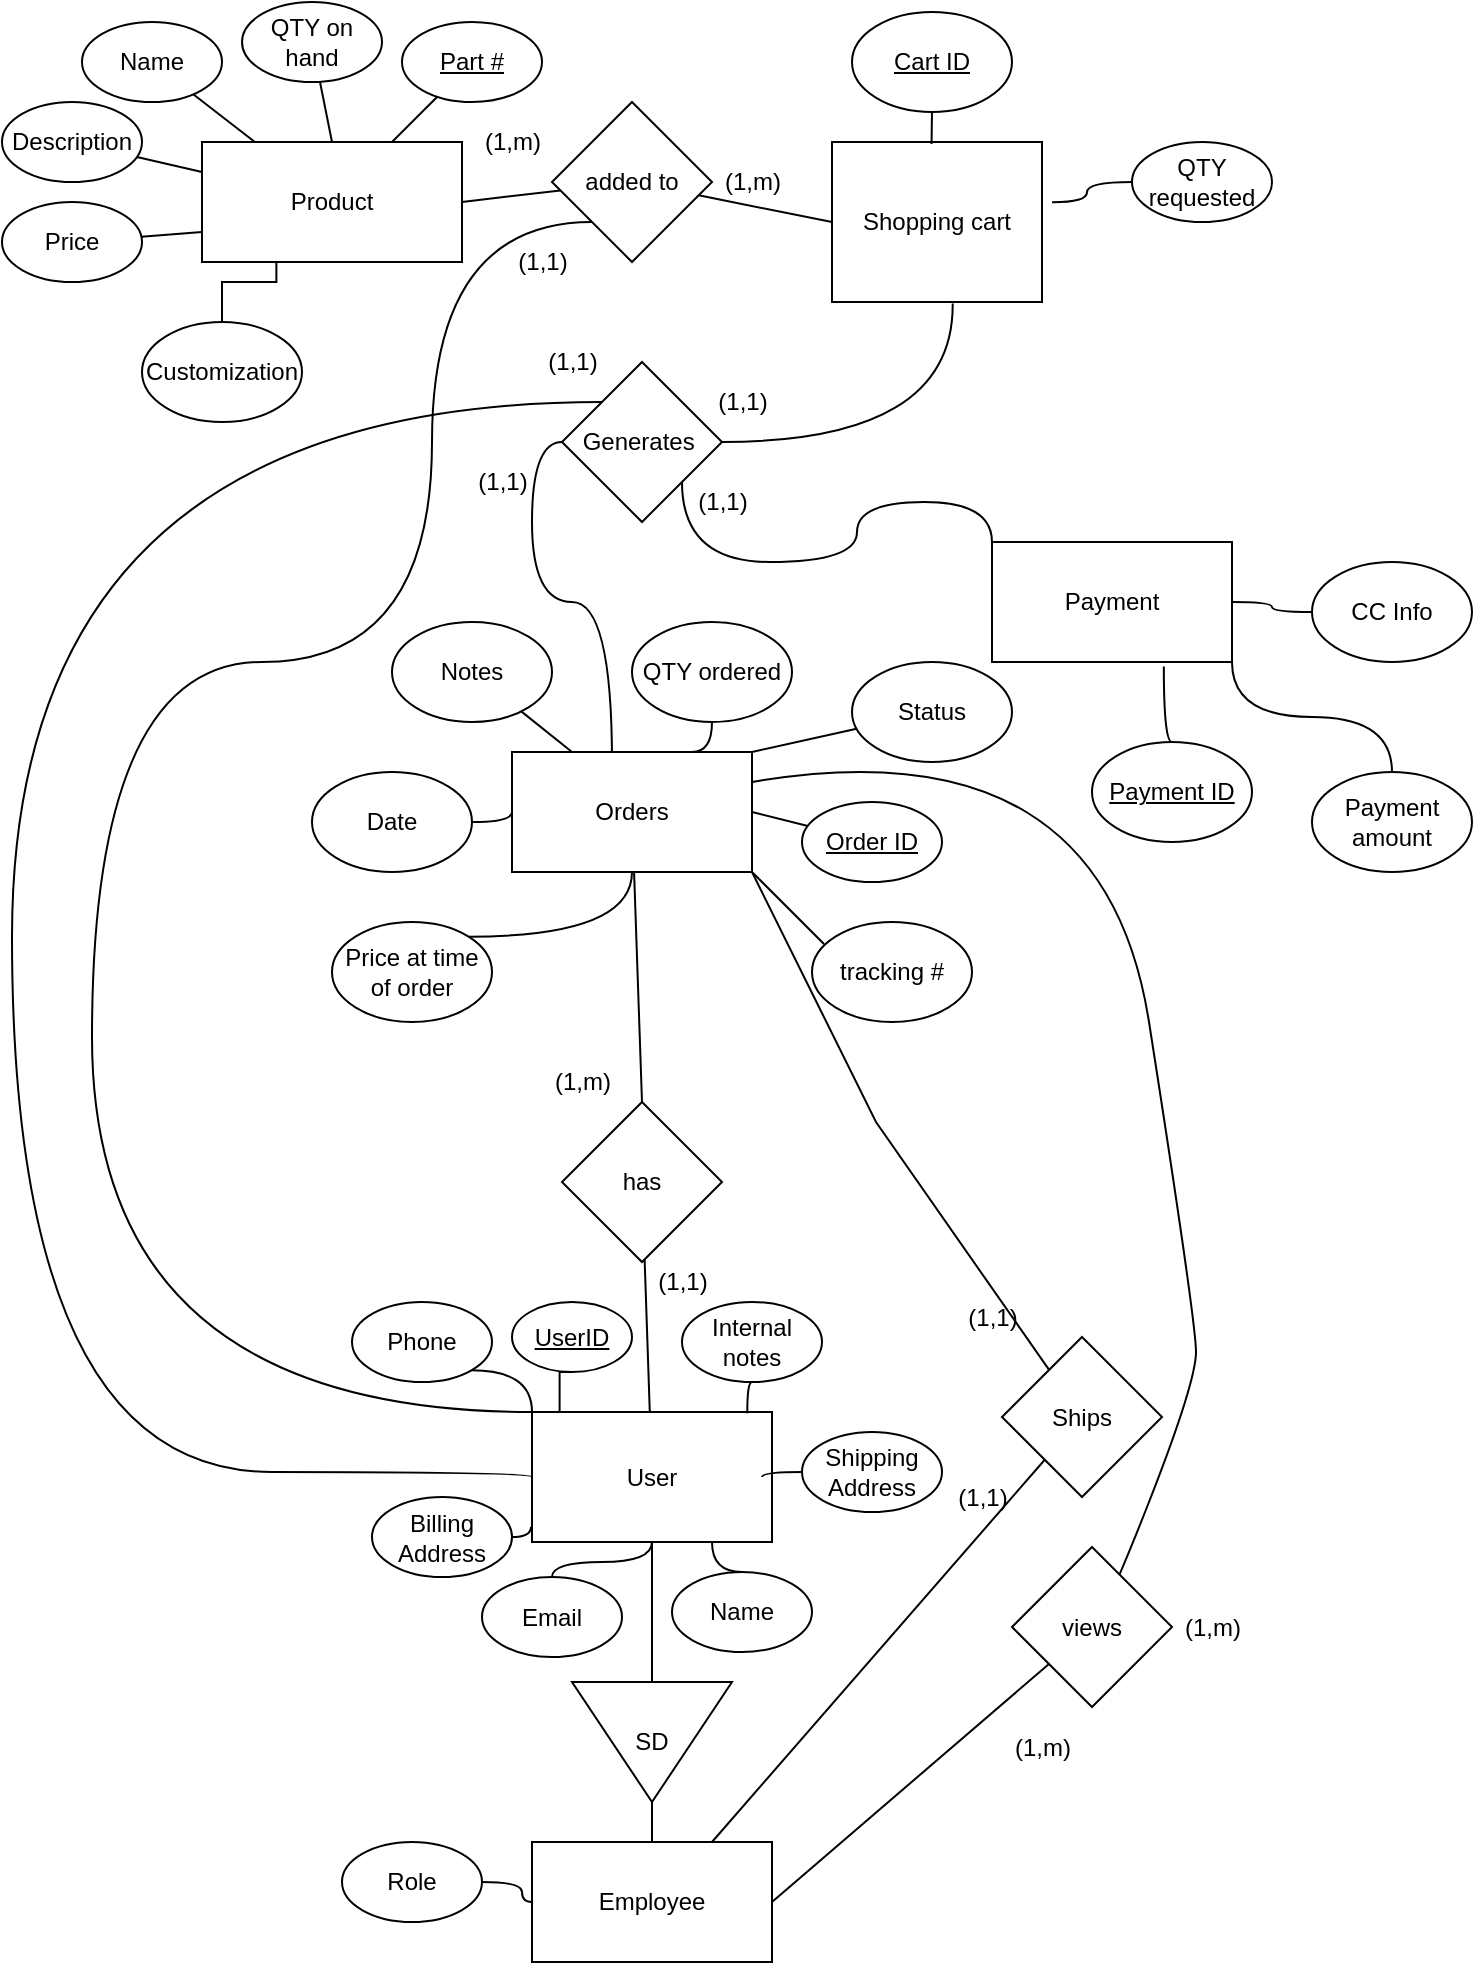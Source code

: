 <mxfile version="17.4.6" type="github">
  <diagram id="0AbyXbpl1AoOHzvugHHO" name="Page-1">
    <mxGraphModel dx="539" dy="773" grid="1" gridSize="10" guides="1" tooltips="1" connect="1" arrows="1" fold="1" page="1" pageScale="1" pageWidth="1100" pageHeight="1700" math="0" shadow="0">
      <root>
        <mxCell id="0" />
        <mxCell id="1" parent="0" />
        <mxCell id="xdMU3iZf9lZtiUBWE6Kj-1" value="Product" style="rounded=0;whiteSpace=wrap;html=1;" parent="1" vertex="1">
          <mxGeometry x="283" y="190" width="130" height="60" as="geometry" />
        </mxCell>
        <mxCell id="xdMU3iZf9lZtiUBWE6Kj-5" style="edgeStyle=none;rounded=0;orthogonalLoop=1;jettySize=auto;html=1;endArrow=none;endFill=0;entryX=0.5;entryY=0;entryDx=0;entryDy=0;" parent="1" source="xdMU3iZf9lZtiUBWE6Kj-2" target="xdMU3iZf9lZtiUBWE6Kj-1" edge="1">
          <mxGeometry relative="1" as="geometry" />
        </mxCell>
        <mxCell id="xdMU3iZf9lZtiUBWE6Kj-2" value="QTY on hand" style="ellipse;whiteSpace=wrap;html=1;" parent="1" vertex="1">
          <mxGeometry x="303" y="120" width="70" height="40" as="geometry" />
        </mxCell>
        <mxCell id="xdMU3iZf9lZtiUBWE6Kj-4" style="rounded=0;orthogonalLoop=1;jettySize=auto;html=1;endArrow=none;endFill=0;" parent="1" source="xdMU3iZf9lZtiUBWE6Kj-3" target="xdMU3iZf9lZtiUBWE6Kj-1" edge="1">
          <mxGeometry relative="1" as="geometry" />
        </mxCell>
        <mxCell id="xdMU3iZf9lZtiUBWE6Kj-3" value="&lt;u&gt;Part #&lt;/u&gt;" style="ellipse;whiteSpace=wrap;html=1;" parent="1" vertex="1">
          <mxGeometry x="383" y="130" width="70" height="40" as="geometry" />
        </mxCell>
        <mxCell id="xdMU3iZf9lZtiUBWE6Kj-7" style="edgeStyle=none;rounded=0;orthogonalLoop=1;jettySize=auto;html=1;endArrow=none;endFill=0;" parent="1" source="xdMU3iZf9lZtiUBWE6Kj-6" target="xdMU3iZf9lZtiUBWE6Kj-1" edge="1">
          <mxGeometry relative="1" as="geometry" />
        </mxCell>
        <mxCell id="xdMU3iZf9lZtiUBWE6Kj-6" value="Name" style="ellipse;whiteSpace=wrap;html=1;" parent="1" vertex="1">
          <mxGeometry x="223" y="130" width="70" height="40" as="geometry" />
        </mxCell>
        <mxCell id="xdMU3iZf9lZtiUBWE6Kj-9" style="edgeStyle=none;rounded=0;orthogonalLoop=1;jettySize=auto;html=1;entryX=0;entryY=0.25;entryDx=0;entryDy=0;endArrow=none;endFill=0;" parent="1" source="xdMU3iZf9lZtiUBWE6Kj-8" target="xdMU3iZf9lZtiUBWE6Kj-1" edge="1">
          <mxGeometry relative="1" as="geometry" />
        </mxCell>
        <mxCell id="xdMU3iZf9lZtiUBWE6Kj-8" value="Description&lt;br&gt;" style="ellipse;whiteSpace=wrap;html=1;" parent="1" vertex="1">
          <mxGeometry x="183" y="170" width="70" height="40" as="geometry" />
        </mxCell>
        <mxCell id="xdMU3iZf9lZtiUBWE6Kj-11" style="edgeStyle=none;rounded=0;orthogonalLoop=1;jettySize=auto;html=1;entryX=0;entryY=0.75;entryDx=0;entryDy=0;endArrow=none;endFill=0;" parent="1" source="xdMU3iZf9lZtiUBWE6Kj-10" target="xdMU3iZf9lZtiUBWE6Kj-1" edge="1">
          <mxGeometry relative="1" as="geometry" />
        </mxCell>
        <mxCell id="xdMU3iZf9lZtiUBWE6Kj-10" value="Price" style="ellipse;whiteSpace=wrap;html=1;" parent="1" vertex="1">
          <mxGeometry x="183" y="220" width="70" height="40" as="geometry" />
        </mxCell>
        <mxCell id="xdMU3iZf9lZtiUBWE6Kj-20" style="edgeStyle=none;rounded=0;orthogonalLoop=1;jettySize=auto;html=1;entryX=1;entryY=0.5;entryDx=0;entryDy=0;endArrow=none;endFill=0;" parent="1" source="xdMU3iZf9lZtiUBWE6Kj-19" target="xdMU3iZf9lZtiUBWE6Kj-1" edge="1">
          <mxGeometry relative="1" as="geometry" />
        </mxCell>
        <mxCell id="xdMU3iZf9lZtiUBWE6Kj-22" style="edgeStyle=none;rounded=0;orthogonalLoop=1;jettySize=auto;html=1;entryX=0;entryY=0.5;entryDx=0;entryDy=0;endArrow=none;endFill=0;" parent="1" source="xdMU3iZf9lZtiUBWE6Kj-19" target="xdMU3iZf9lZtiUBWE6Kj-21" edge="1">
          <mxGeometry relative="1" as="geometry" />
        </mxCell>
        <mxCell id="xdMU3iZf9lZtiUBWE6Kj-19" value="added to" style="rhombus;whiteSpace=wrap;html=1;" parent="1" vertex="1">
          <mxGeometry x="458" y="170" width="80" height="80" as="geometry" />
        </mxCell>
        <mxCell id="xdMU3iZf9lZtiUBWE6Kj-21" value="Shopping cart" style="rounded=0;whiteSpace=wrap;html=1;" parent="1" vertex="1">
          <mxGeometry x="598" y="190" width="105" height="80" as="geometry" />
        </mxCell>
        <mxCell id="xdMU3iZf9lZtiUBWE6Kj-100" style="edgeStyle=none;rounded=0;orthogonalLoop=1;jettySize=auto;html=1;entryX=0.5;entryY=0;entryDx=0;entryDy=0;endArrow=none;endFill=0;" parent="1" source="xdMU3iZf9lZtiUBWE6Kj-61" target="xdMU3iZf9lZtiUBWE6Kj-91" edge="1">
          <mxGeometry relative="1" as="geometry" />
        </mxCell>
        <mxCell id="82ZFuDDCMctr4lIdkE6s-17" style="edgeStyle=orthogonalEdgeStyle;curved=1;orthogonalLoop=1;jettySize=auto;html=1;exitX=0.5;exitY=0;exitDx=0;exitDy=0;entryX=0;entryY=0.5;entryDx=0;entryDy=0;endArrow=none;endFill=0;" edge="1" parent="1" target="xdMU3iZf9lZtiUBWE6Kj-74">
          <mxGeometry relative="1" as="geometry">
            <mxPoint x="488" y="500" as="sourcePoint" />
            <Array as="points">
              <mxPoint x="488" y="420" />
              <mxPoint x="448" y="420" />
              <mxPoint x="448" y="340" />
            </Array>
          </mxGeometry>
        </mxCell>
        <mxCell id="82ZFuDDCMctr4lIdkE6s-53" style="edgeStyle=orthogonalEdgeStyle;curved=1;orthogonalLoop=1;jettySize=auto;html=1;exitX=0.75;exitY=0;exitDx=0;exitDy=0;entryX=0.5;entryY=1;entryDx=0;entryDy=0;endArrow=none;endFill=0;" edge="1" parent="1" source="xdMU3iZf9lZtiUBWE6Kj-61" target="82ZFuDDCMctr4lIdkE6s-52">
          <mxGeometry relative="1" as="geometry" />
        </mxCell>
        <mxCell id="xdMU3iZf9lZtiUBWE6Kj-61" value="Orders" style="rounded=0;whiteSpace=wrap;html=1;" parent="1" vertex="1">
          <mxGeometry x="438" y="495" width="120" height="60" as="geometry" />
        </mxCell>
        <mxCell id="xdMU3iZf9lZtiUBWE6Kj-63" style="edgeStyle=none;rounded=0;orthogonalLoop=1;jettySize=auto;html=1;entryX=1;entryY=0.5;entryDx=0;entryDy=0;endArrow=none;endFill=0;" parent="1" source="xdMU3iZf9lZtiUBWE6Kj-62" target="xdMU3iZf9lZtiUBWE6Kj-61" edge="1">
          <mxGeometry relative="1" as="geometry" />
        </mxCell>
        <mxCell id="xdMU3iZf9lZtiUBWE6Kj-62" value="&lt;u&gt;Order ID&lt;/u&gt;" style="ellipse;whiteSpace=wrap;html=1;" parent="1" vertex="1">
          <mxGeometry x="583" y="520" width="70" height="40" as="geometry" />
        </mxCell>
        <mxCell id="xdMU3iZf9lZtiUBWE6Kj-65" style="edgeStyle=none;rounded=0;orthogonalLoop=1;jettySize=auto;html=1;entryX=1;entryY=0;entryDx=0;entryDy=0;endArrow=none;endFill=0;" parent="1" source="xdMU3iZf9lZtiUBWE6Kj-64" target="xdMU3iZf9lZtiUBWE6Kj-61" edge="1">
          <mxGeometry relative="1" as="geometry" />
        </mxCell>
        <mxCell id="xdMU3iZf9lZtiUBWE6Kj-64" value="Status" style="ellipse;whiteSpace=wrap;html=1;" parent="1" vertex="1">
          <mxGeometry x="608" y="450" width="80" height="50" as="geometry" />
        </mxCell>
        <mxCell id="82ZFuDDCMctr4lIdkE6s-48" style="edgeStyle=orthogonalEdgeStyle;curved=1;orthogonalLoop=1;jettySize=auto;html=1;exitX=1;exitY=0.5;exitDx=0;exitDy=0;entryX=0;entryY=0.5;entryDx=0;entryDy=0;endArrow=none;endFill=0;" edge="1" parent="1" source="xdMU3iZf9lZtiUBWE6Kj-66" target="xdMU3iZf9lZtiUBWE6Kj-61">
          <mxGeometry relative="1" as="geometry" />
        </mxCell>
        <mxCell id="xdMU3iZf9lZtiUBWE6Kj-66" value="Date" style="ellipse;whiteSpace=wrap;html=1;" parent="1" vertex="1">
          <mxGeometry x="338" y="505" width="80" height="50" as="geometry" />
        </mxCell>
        <mxCell id="xdMU3iZf9lZtiUBWE6Kj-69" style="edgeStyle=none;rounded=0;orthogonalLoop=1;jettySize=auto;html=1;entryX=0.25;entryY=0;entryDx=0;entryDy=0;endArrow=none;endFill=0;" parent="1" source="xdMU3iZf9lZtiUBWE6Kj-68" target="xdMU3iZf9lZtiUBWE6Kj-61" edge="1">
          <mxGeometry relative="1" as="geometry" />
        </mxCell>
        <mxCell id="xdMU3iZf9lZtiUBWE6Kj-68" value="Notes" style="ellipse;whiteSpace=wrap;html=1;" parent="1" vertex="1">
          <mxGeometry x="378" y="430" width="80" height="50" as="geometry" />
        </mxCell>
        <mxCell id="xdMU3iZf9lZtiUBWE6Kj-71" style="edgeStyle=none;rounded=0;orthogonalLoop=1;jettySize=auto;html=1;entryX=1;entryY=1;entryDx=0;entryDy=0;endArrow=none;endFill=0;exitX=0.075;exitY=0.22;exitDx=0;exitDy=0;exitPerimeter=0;" parent="1" source="xdMU3iZf9lZtiUBWE6Kj-70" target="xdMU3iZf9lZtiUBWE6Kj-61" edge="1">
          <mxGeometry relative="1" as="geometry">
            <mxPoint x="588.758" y="577.942" as="sourcePoint" />
          </mxGeometry>
        </mxCell>
        <mxCell id="xdMU3iZf9lZtiUBWE6Kj-70" value="tracking #" style="ellipse;whiteSpace=wrap;html=1;" parent="1" vertex="1">
          <mxGeometry x="588" y="580" width="80" height="50" as="geometry" />
        </mxCell>
        <mxCell id="82ZFuDDCMctr4lIdkE6s-18" style="edgeStyle=orthogonalEdgeStyle;curved=1;orthogonalLoop=1;jettySize=auto;html=1;exitX=1;exitY=0.5;exitDx=0;exitDy=0;entryX=0.67;entryY=1.01;entryDx=0;entryDy=0;entryPerimeter=0;endArrow=none;endFill=0;" edge="1" parent="1" source="xdMU3iZf9lZtiUBWE6Kj-74">
          <mxGeometry relative="1" as="geometry">
            <mxPoint x="658.35" y="270.8" as="targetPoint" />
          </mxGeometry>
        </mxCell>
        <mxCell id="xdMU3iZf9lZtiUBWE6Kj-74" value="Generates&amp;nbsp;" style="rhombus;whiteSpace=wrap;html=1;" parent="1" vertex="1">
          <mxGeometry x="463" y="300" width="80" height="80" as="geometry" />
        </mxCell>
        <mxCell id="xdMU3iZf9lZtiUBWE6Kj-92" style="edgeStyle=none;rounded=0;orthogonalLoop=1;jettySize=auto;html=1;endArrow=none;endFill=0;" parent="1" source="xdMU3iZf9lZtiUBWE6Kj-80" target="xdMU3iZf9lZtiUBWE6Kj-91" edge="1">
          <mxGeometry relative="1" as="geometry" />
        </mxCell>
        <mxCell id="82ZFuDDCMctr4lIdkE6s-23" style="edgeStyle=orthogonalEdgeStyle;curved=1;orthogonalLoop=1;jettySize=auto;html=1;exitX=0;exitY=0.5;exitDx=0;exitDy=0;entryX=0;entryY=0;entryDx=0;entryDy=0;endArrow=none;endFill=0;" edge="1" parent="1" source="xdMU3iZf9lZtiUBWE6Kj-80" target="xdMU3iZf9lZtiUBWE6Kj-74">
          <mxGeometry relative="1" as="geometry">
            <mxPoint x="343.0" y="540" as="targetPoint" />
            <Array as="points">
              <mxPoint x="188" y="855" />
              <mxPoint x="188" y="320" />
            </Array>
          </mxGeometry>
        </mxCell>
        <mxCell id="82ZFuDDCMctr4lIdkE6s-25" style="edgeStyle=orthogonalEdgeStyle;orthogonalLoop=1;jettySize=auto;html=1;exitX=0;exitY=0;exitDx=0;exitDy=0;entryX=0;entryY=1;entryDx=0;entryDy=0;endArrow=none;endFill=0;curved=1;" edge="1" parent="1" source="xdMU3iZf9lZtiUBWE6Kj-80" target="xdMU3iZf9lZtiUBWE6Kj-19">
          <mxGeometry relative="1" as="geometry">
            <Array as="points">
              <mxPoint x="228" y="825" />
              <mxPoint x="228" y="450" />
              <mxPoint x="398" y="450" />
              <mxPoint x="398" y="230" />
            </Array>
          </mxGeometry>
        </mxCell>
        <mxCell id="xdMU3iZf9lZtiUBWE6Kj-80" value="User" style="rounded=0;whiteSpace=wrap;html=1;" parent="1" vertex="1">
          <mxGeometry x="448" y="825" width="120" height="65" as="geometry" />
        </mxCell>
        <mxCell id="xdMU3iZf9lZtiUBWE6Kj-83" style="edgeStyle=orthogonalEdgeStyle;rounded=0;orthogonalLoop=1;jettySize=auto;html=1;exitX=0.5;exitY=1;exitDx=0;exitDy=0;entryX=0.115;entryY=-0.003;entryDx=0;entryDy=0;entryPerimeter=0;endArrow=none;endFill=0;" parent="1" source="xdMU3iZf9lZtiUBWE6Kj-84" target="xdMU3iZf9lZtiUBWE6Kj-80" edge="1">
          <mxGeometry relative="1" as="geometry" />
        </mxCell>
        <mxCell id="xdMU3iZf9lZtiUBWE6Kj-84" value="&lt;u&gt;UserID&lt;/u&gt;" style="ellipse;whiteSpace=wrap;html=1;" parent="1" vertex="1">
          <mxGeometry x="438" y="770" width="60" height="35" as="geometry" />
        </mxCell>
        <mxCell id="82ZFuDDCMctr4lIdkE6s-73" style="edgeStyle=orthogonalEdgeStyle;curved=1;orthogonalLoop=1;jettySize=auto;html=1;exitX=0.5;exitY=0;exitDx=0;exitDy=0;entryX=0.75;entryY=1;entryDx=0;entryDy=0;endArrow=none;endFill=0;" edge="1" parent="1" source="xdMU3iZf9lZtiUBWE6Kj-88" target="xdMU3iZf9lZtiUBWE6Kj-80">
          <mxGeometry relative="1" as="geometry" />
        </mxCell>
        <mxCell id="xdMU3iZf9lZtiUBWE6Kj-88" value="Name" style="ellipse;whiteSpace=wrap;html=1;" parent="1" vertex="1">
          <mxGeometry x="518" y="905" width="70" height="40" as="geometry" />
        </mxCell>
        <mxCell id="xdMU3iZf9lZtiUBWE6Kj-91" value="has" style="rhombus;whiteSpace=wrap;html=1;" parent="1" vertex="1">
          <mxGeometry x="463" y="670" width="80" height="80" as="geometry" />
        </mxCell>
        <mxCell id="xdMU3iZf9lZtiUBWE6Kj-116" style="edgeStyle=none;rounded=0;orthogonalLoop=1;jettySize=auto;html=1;entryX=0.5;entryY=1;entryDx=0;entryDy=0;endArrow=none;endFill=0;" parent="1" source="xdMU3iZf9lZtiUBWE6Kj-115" target="xdMU3iZf9lZtiUBWE6Kj-80" edge="1">
          <mxGeometry relative="1" as="geometry" />
        </mxCell>
        <mxCell id="xdMU3iZf9lZtiUBWE6Kj-115" value="SD" style="triangle;whiteSpace=wrap;html=1;direction=south;" parent="1" vertex="1">
          <mxGeometry x="468" y="960" width="80" height="60" as="geometry" />
        </mxCell>
        <mxCell id="xdMU3iZf9lZtiUBWE6Kj-120" style="edgeStyle=none;rounded=0;orthogonalLoop=1;jettySize=auto;html=1;entryX=1;entryY=0.5;entryDx=0;entryDy=0;endArrow=none;endFill=0;" parent="1" source="xdMU3iZf9lZtiUBWE6Kj-119" target="xdMU3iZf9lZtiUBWE6Kj-115" edge="1">
          <mxGeometry relative="1" as="geometry" />
        </mxCell>
        <mxCell id="xdMU3iZf9lZtiUBWE6Kj-119" value="Employee" style="rounded=0;whiteSpace=wrap;html=1;" parent="1" vertex="1">
          <mxGeometry x="448" y="1040" width="120" height="60" as="geometry" />
        </mxCell>
        <mxCell id="xdMU3iZf9lZtiUBWE6Kj-130" style="edgeStyle=none;rounded=0;orthogonalLoop=1;jettySize=auto;html=1;entryX=0.75;entryY=0;entryDx=0;entryDy=0;endArrow=none;endFill=0;" parent="1" source="xdMU3iZf9lZtiUBWE6Kj-129" target="xdMU3iZf9lZtiUBWE6Kj-119" edge="1">
          <mxGeometry relative="1" as="geometry" />
        </mxCell>
        <mxCell id="xdMU3iZf9lZtiUBWE6Kj-131" style="edgeStyle=none;rounded=0;orthogonalLoop=1;jettySize=auto;html=1;endArrow=none;endFill=0;entryX=1;entryY=1;entryDx=0;entryDy=0;" parent="1" source="xdMU3iZf9lZtiUBWE6Kj-129" target="xdMU3iZf9lZtiUBWE6Kj-61" edge="1">
          <mxGeometry relative="1" as="geometry">
            <mxPoint x="643" y="690" as="targetPoint" />
            <Array as="points">
              <mxPoint x="620" y="680" />
            </Array>
          </mxGeometry>
        </mxCell>
        <mxCell id="xdMU3iZf9lZtiUBWE6Kj-129" value="Ships" style="rhombus;whiteSpace=wrap;html=1;" parent="1" vertex="1">
          <mxGeometry x="683" y="787.5" width="80" height="80" as="geometry" />
        </mxCell>
        <mxCell id="xdMU3iZf9lZtiUBWE6Kj-134" style="edgeStyle=none;rounded=0;orthogonalLoop=1;jettySize=auto;html=1;entryX=1;entryY=0.5;entryDx=0;entryDy=0;endArrow=none;endFill=0;" parent="1" source="xdMU3iZf9lZtiUBWE6Kj-133" target="xdMU3iZf9lZtiUBWE6Kj-119" edge="1">
          <mxGeometry relative="1" as="geometry" />
        </mxCell>
        <mxCell id="xdMU3iZf9lZtiUBWE6Kj-135" style="edgeStyle=none;orthogonalLoop=1;jettySize=auto;html=1;entryX=1;entryY=0.25;entryDx=0;entryDy=0;endArrow=none;endFill=0;curved=1;" parent="1" source="xdMU3iZf9lZtiUBWE6Kj-133" target="xdMU3iZf9lZtiUBWE6Kj-61" edge="1">
          <mxGeometry relative="1" as="geometry">
            <Array as="points">
              <mxPoint x="733" y="930" />
              <mxPoint x="780" y="810" />
              <mxPoint x="780" y="780" />
              <mxPoint x="733" y="480" />
            </Array>
          </mxGeometry>
        </mxCell>
        <mxCell id="xdMU3iZf9lZtiUBWE6Kj-133" value="views" style="rhombus;whiteSpace=wrap;html=1;" parent="1" vertex="1">
          <mxGeometry x="688" y="892.5" width="80" height="80" as="geometry" />
        </mxCell>
        <mxCell id="xdMU3iZf9lZtiUBWE6Kj-147" value="(1,m)" style="text;html=1;resizable=0;autosize=1;align=center;verticalAlign=middle;points=[];fillColor=none;strokeColor=none;rounded=0;" parent="1" vertex="1">
          <mxGeometry x="418" y="180" width="40" height="20" as="geometry" />
        </mxCell>
        <mxCell id="xdMU3iZf9lZtiUBWE6Kj-148" value="(1,m)" style="text;html=1;resizable=0;autosize=1;align=center;verticalAlign=middle;points=[];fillColor=none;strokeColor=none;rounded=0;" parent="1" vertex="1">
          <mxGeometry x="538" y="200" width="40" height="20" as="geometry" />
        </mxCell>
        <mxCell id="xdMU3iZf9lZtiUBWE6Kj-149" value="(1,1)" style="text;html=1;resizable=0;autosize=1;align=center;verticalAlign=middle;points=[];fillColor=none;strokeColor=none;rounded=0;" parent="1" vertex="1">
          <mxGeometry x="533" y="310" width="40" height="20" as="geometry" />
        </mxCell>
        <mxCell id="xdMU3iZf9lZtiUBWE6Kj-163" value="(1,m)" style="text;html=1;resizable=0;autosize=1;align=center;verticalAlign=middle;points=[];fillColor=none;strokeColor=none;rounded=0;" parent="1" vertex="1">
          <mxGeometry x="453" y="650" width="40" height="20" as="geometry" />
        </mxCell>
        <mxCell id="xdMU3iZf9lZtiUBWE6Kj-164" value="(1,1)" style="text;html=1;resizable=0;autosize=1;align=center;verticalAlign=middle;points=[];fillColor=none;strokeColor=none;rounded=0;" parent="1" vertex="1">
          <mxGeometry x="503" y="750" width="40" height="20" as="geometry" />
        </mxCell>
        <mxCell id="xdMU3iZf9lZtiUBWE6Kj-165" value="(1,1)" style="text;html=1;resizable=0;autosize=1;align=center;verticalAlign=middle;points=[];fillColor=none;strokeColor=none;rounded=0;" parent="1" vertex="1">
          <mxGeometry x="653" y="857.5" width="40" height="20" as="geometry" />
        </mxCell>
        <mxCell id="xdMU3iZf9lZtiUBWE6Kj-166" value="(1,1)" style="text;html=1;resizable=0;autosize=1;align=center;verticalAlign=middle;points=[];fillColor=none;strokeColor=none;rounded=0;" parent="1" vertex="1">
          <mxGeometry x="658" y="767.5" width="40" height="20" as="geometry" />
        </mxCell>
        <mxCell id="xdMU3iZf9lZtiUBWE6Kj-167" value="(1,m)" style="text;html=1;resizable=0;autosize=1;align=center;verticalAlign=middle;points=[];fillColor=none;strokeColor=none;rounded=0;" parent="1" vertex="1">
          <mxGeometry x="683" y="982.5" width="40" height="20" as="geometry" />
        </mxCell>
        <mxCell id="xdMU3iZf9lZtiUBWE6Kj-168" value="(1,m)" style="text;html=1;resizable=0;autosize=1;align=center;verticalAlign=middle;points=[];fillColor=none;strokeColor=none;rounded=0;" parent="1" vertex="1">
          <mxGeometry x="768" y="922.5" width="40" height="20" as="geometry" />
        </mxCell>
        <mxCell id="xdMU3iZf9lZtiUBWE6Kj-169" value="(1,1)" style="text;html=1;resizable=0;autosize=1;align=center;verticalAlign=middle;points=[];fillColor=none;strokeColor=none;rounded=0;" parent="1" vertex="1">
          <mxGeometry x="413" y="350" width="40" height="20" as="geometry" />
        </mxCell>
        <mxCell id="dTRodnRZGqjA2vhVQAJh-1" value="(1,1)" style="text;html=1;resizable=0;autosize=1;align=center;verticalAlign=middle;points=[];fillColor=none;strokeColor=none;rounded=0;" parent="1" vertex="1">
          <mxGeometry x="448" y="290" width="40" height="20" as="geometry" />
        </mxCell>
        <mxCell id="82ZFuDDCMctr4lIdkE6s-7" style="edgeStyle=orthogonalEdgeStyle;rounded=0;orthogonalLoop=1;jettySize=auto;html=1;exitX=0.5;exitY=0;exitDx=0;exitDy=0;entryX=0.286;entryY=1.003;entryDx=0;entryDy=0;entryPerimeter=0;endArrow=none;endFill=0;" edge="1" parent="1" source="82ZFuDDCMctr4lIdkE6s-6" target="xdMU3iZf9lZtiUBWE6Kj-1">
          <mxGeometry relative="1" as="geometry" />
        </mxCell>
        <mxCell id="82ZFuDDCMctr4lIdkE6s-6" value="Customization&lt;br&gt;" style="ellipse;whiteSpace=wrap;html=1;" vertex="1" parent="1">
          <mxGeometry x="253" y="280" width="80" height="50" as="geometry" />
        </mxCell>
        <mxCell id="82ZFuDDCMctr4lIdkE6s-13" style="edgeStyle=orthogonalEdgeStyle;curved=1;orthogonalLoop=1;jettySize=auto;html=1;exitX=0.5;exitY=1;exitDx=0;exitDy=0;entryX=0.474;entryY=0.013;entryDx=0;entryDy=0;entryPerimeter=0;endArrow=none;endFill=0;" edge="1" parent="1" source="82ZFuDDCMctr4lIdkE6s-11" target="xdMU3iZf9lZtiUBWE6Kj-21">
          <mxGeometry relative="1" as="geometry" />
        </mxCell>
        <mxCell id="82ZFuDDCMctr4lIdkE6s-11" value="Cart ID&lt;br&gt;" style="ellipse;whiteSpace=wrap;html=1;fontStyle=4" vertex="1" parent="1">
          <mxGeometry x="608" y="125" width="80" height="50" as="geometry" />
        </mxCell>
        <mxCell id="82ZFuDDCMctr4lIdkE6s-26" value="(1,1)" style="text;html=1;resizable=0;autosize=1;align=center;verticalAlign=middle;points=[];fillColor=none;strokeColor=none;rounded=0;" vertex="1" parent="1">
          <mxGeometry x="433" y="240" width="40" height="20" as="geometry" />
        </mxCell>
        <mxCell id="82ZFuDDCMctr4lIdkE6s-34" style="edgeStyle=orthogonalEdgeStyle;curved=1;orthogonalLoop=1;jettySize=auto;html=1;exitX=0;exitY=0;exitDx=0;exitDy=0;entryX=1;entryY=1;entryDx=0;entryDy=0;endArrow=none;endFill=0;" edge="1" parent="1" source="82ZFuDDCMctr4lIdkE6s-33" target="xdMU3iZf9lZtiUBWE6Kj-74">
          <mxGeometry relative="1" as="geometry" />
        </mxCell>
        <mxCell id="82ZFuDDCMctr4lIdkE6s-38" style="edgeStyle=orthogonalEdgeStyle;curved=1;orthogonalLoop=1;jettySize=auto;html=1;exitX=1;exitY=0.5;exitDx=0;exitDy=0;endArrow=none;endFill=0;" edge="1" parent="1" source="82ZFuDDCMctr4lIdkE6s-33" target="82ZFuDDCMctr4lIdkE6s-36">
          <mxGeometry relative="1" as="geometry" />
        </mxCell>
        <mxCell id="82ZFuDDCMctr4lIdkE6s-40" style="edgeStyle=orthogonalEdgeStyle;curved=1;orthogonalLoop=1;jettySize=auto;html=1;exitX=1;exitY=1;exitDx=0;exitDy=0;endArrow=none;endFill=0;" edge="1" parent="1" source="82ZFuDDCMctr4lIdkE6s-33" target="82ZFuDDCMctr4lIdkE6s-41">
          <mxGeometry relative="1" as="geometry">
            <mxPoint x="858" y="490.0" as="targetPoint" />
          </mxGeometry>
        </mxCell>
        <mxCell id="82ZFuDDCMctr4lIdkE6s-33" value="Payment" style="rounded=0;whiteSpace=wrap;html=1;" vertex="1" parent="1">
          <mxGeometry x="678" y="390" width="120" height="60" as="geometry" />
        </mxCell>
        <mxCell id="82ZFuDDCMctr4lIdkE6s-36" value="CC Info" style="ellipse;whiteSpace=wrap;html=1;" vertex="1" parent="1">
          <mxGeometry x="838" y="400" width="80" height="50" as="geometry" />
        </mxCell>
        <mxCell id="82ZFuDDCMctr4lIdkE6s-39" value="(1,1)" style="text;html=1;resizable=0;autosize=1;align=center;verticalAlign=middle;points=[];fillColor=none;strokeColor=none;rounded=0;" vertex="1" parent="1">
          <mxGeometry x="523" y="360" width="40" height="20" as="geometry" />
        </mxCell>
        <mxCell id="82ZFuDDCMctr4lIdkE6s-41" value="Payment amount" style="ellipse;whiteSpace=wrap;html=1;" vertex="1" parent="1">
          <mxGeometry x="838" y="505" width="80" height="50" as="geometry" />
        </mxCell>
        <mxCell id="82ZFuDDCMctr4lIdkE6s-44" style="edgeStyle=orthogonalEdgeStyle;curved=1;orthogonalLoop=1;jettySize=auto;html=1;exitX=0.5;exitY=0;exitDx=0;exitDy=0;entryX=0.716;entryY=1.037;entryDx=0;entryDy=0;entryPerimeter=0;endArrow=none;endFill=0;" edge="1" parent="1" source="82ZFuDDCMctr4lIdkE6s-43" target="82ZFuDDCMctr4lIdkE6s-33">
          <mxGeometry relative="1" as="geometry" />
        </mxCell>
        <mxCell id="82ZFuDDCMctr4lIdkE6s-43" value="&lt;u&gt;Payment ID&lt;/u&gt;" style="ellipse;whiteSpace=wrap;html=1;" vertex="1" parent="1">
          <mxGeometry x="728" y="490" width="80" height="50" as="geometry" />
        </mxCell>
        <mxCell id="82ZFuDDCMctr4lIdkE6s-47" style="edgeStyle=orthogonalEdgeStyle;curved=1;orthogonalLoop=1;jettySize=auto;html=1;exitX=0;exitY=0.5;exitDx=0;exitDy=0;entryX=1.048;entryY=0.377;entryDx=0;entryDy=0;entryPerimeter=0;endArrow=none;endFill=0;" edge="1" parent="1" source="82ZFuDDCMctr4lIdkE6s-46" target="xdMU3iZf9lZtiUBWE6Kj-21">
          <mxGeometry relative="1" as="geometry" />
        </mxCell>
        <mxCell id="82ZFuDDCMctr4lIdkE6s-46" value="QTY requested" style="ellipse;whiteSpace=wrap;html=1;" vertex="1" parent="1">
          <mxGeometry x="748" y="190" width="70" height="40" as="geometry" />
        </mxCell>
        <mxCell id="82ZFuDDCMctr4lIdkE6s-50" style="edgeStyle=orthogonalEdgeStyle;curved=1;orthogonalLoop=1;jettySize=auto;html=1;exitX=1;exitY=0;exitDx=0;exitDy=0;endArrow=none;endFill=0;" edge="1" parent="1" source="82ZFuDDCMctr4lIdkE6s-49" target="xdMU3iZf9lZtiUBWE6Kj-61">
          <mxGeometry relative="1" as="geometry" />
        </mxCell>
        <mxCell id="82ZFuDDCMctr4lIdkE6s-49" value="Price at time of order" style="ellipse;whiteSpace=wrap;html=1;" vertex="1" parent="1">
          <mxGeometry x="348" y="580" width="80" height="50" as="geometry" />
        </mxCell>
        <mxCell id="82ZFuDDCMctr4lIdkE6s-52" value="QTY ordered" style="ellipse;whiteSpace=wrap;html=1;" vertex="1" parent="1">
          <mxGeometry x="498" y="430" width="80" height="50" as="geometry" />
        </mxCell>
        <mxCell id="82ZFuDDCMctr4lIdkE6s-57" value="" style="edgeStyle=orthogonalEdgeStyle;curved=1;orthogonalLoop=1;jettySize=auto;html=1;endArrow=none;endFill=0;" edge="1" parent="1" source="82ZFuDDCMctr4lIdkE6s-55" target="xdMU3iZf9lZtiUBWE6Kj-119">
          <mxGeometry relative="1" as="geometry" />
        </mxCell>
        <mxCell id="82ZFuDDCMctr4lIdkE6s-55" value="Role&lt;br&gt;" style="ellipse;whiteSpace=wrap;html=1;" vertex="1" parent="1">
          <mxGeometry x="353" y="1040" width="70" height="40" as="geometry" />
        </mxCell>
        <mxCell id="82ZFuDDCMctr4lIdkE6s-69" style="edgeStyle=orthogonalEdgeStyle;curved=1;orthogonalLoop=1;jettySize=auto;html=1;exitX=1;exitY=0.5;exitDx=0;exitDy=0;entryX=-0.004;entryY=0.882;entryDx=0;entryDy=0;entryPerimeter=0;endArrow=none;endFill=0;" edge="1" parent="1" source="82ZFuDDCMctr4lIdkE6s-58" target="xdMU3iZf9lZtiUBWE6Kj-80">
          <mxGeometry relative="1" as="geometry" />
        </mxCell>
        <mxCell id="82ZFuDDCMctr4lIdkE6s-58" value="Billing Address&lt;br&gt;" style="ellipse;whiteSpace=wrap;html=1;" vertex="1" parent="1">
          <mxGeometry x="368" y="867.5" width="70" height="40" as="geometry" />
        </mxCell>
        <mxCell id="82ZFuDDCMctr4lIdkE6s-70" style="edgeStyle=orthogonalEdgeStyle;curved=1;orthogonalLoop=1;jettySize=auto;html=1;exitX=1;exitY=1;exitDx=0;exitDy=0;entryX=0;entryY=0;entryDx=0;entryDy=0;endArrow=none;endFill=0;" edge="1" parent="1" source="82ZFuDDCMctr4lIdkE6s-59" target="xdMU3iZf9lZtiUBWE6Kj-80">
          <mxGeometry relative="1" as="geometry" />
        </mxCell>
        <mxCell id="82ZFuDDCMctr4lIdkE6s-59" value="Phone" style="ellipse;whiteSpace=wrap;html=1;" vertex="1" parent="1">
          <mxGeometry x="358" y="770" width="70" height="40" as="geometry" />
        </mxCell>
        <mxCell id="82ZFuDDCMctr4lIdkE6s-67" style="edgeStyle=orthogonalEdgeStyle;curved=1;orthogonalLoop=1;jettySize=auto;html=1;exitX=0;exitY=0.5;exitDx=0;exitDy=0;endArrow=none;endFill=0;" edge="1" parent="1" source="82ZFuDDCMctr4lIdkE6s-60" target="xdMU3iZf9lZtiUBWE6Kj-80">
          <mxGeometry relative="1" as="geometry" />
        </mxCell>
        <mxCell id="82ZFuDDCMctr4lIdkE6s-60" value="Shipping Address" style="ellipse;whiteSpace=wrap;html=1;" vertex="1" parent="1">
          <mxGeometry x="583" y="835" width="70" height="40" as="geometry" />
        </mxCell>
        <mxCell id="82ZFuDDCMctr4lIdkE6s-72" style="edgeStyle=orthogonalEdgeStyle;curved=1;orthogonalLoop=1;jettySize=auto;html=1;exitX=0.5;exitY=0;exitDx=0;exitDy=0;endArrow=none;endFill=0;" edge="1" parent="1" source="82ZFuDDCMctr4lIdkE6s-61" target="xdMU3iZf9lZtiUBWE6Kj-80">
          <mxGeometry relative="1" as="geometry">
            <Array as="points">
              <mxPoint x="458" y="900" />
              <mxPoint x="508" y="900" />
            </Array>
          </mxGeometry>
        </mxCell>
        <mxCell id="82ZFuDDCMctr4lIdkE6s-61" value="Email" style="ellipse;whiteSpace=wrap;html=1;" vertex="1" parent="1">
          <mxGeometry x="423" y="907.5" width="70" height="40" as="geometry" />
        </mxCell>
        <mxCell id="82ZFuDDCMctr4lIdkE6s-65" style="edgeStyle=orthogonalEdgeStyle;curved=1;orthogonalLoop=1;jettySize=auto;html=1;exitX=0.5;exitY=1;exitDx=0;exitDy=0;entryX=0.897;entryY=0.009;entryDx=0;entryDy=0;entryPerimeter=0;endArrow=none;endFill=0;" edge="1" parent="1" source="82ZFuDDCMctr4lIdkE6s-62" target="xdMU3iZf9lZtiUBWE6Kj-80">
          <mxGeometry relative="1" as="geometry" />
        </mxCell>
        <mxCell id="82ZFuDDCMctr4lIdkE6s-62" value="Internal notes&lt;br&gt;" style="ellipse;whiteSpace=wrap;html=1;" vertex="1" parent="1">
          <mxGeometry x="523" y="770" width="70" height="40" as="geometry" />
        </mxCell>
      </root>
    </mxGraphModel>
  </diagram>
</mxfile>
